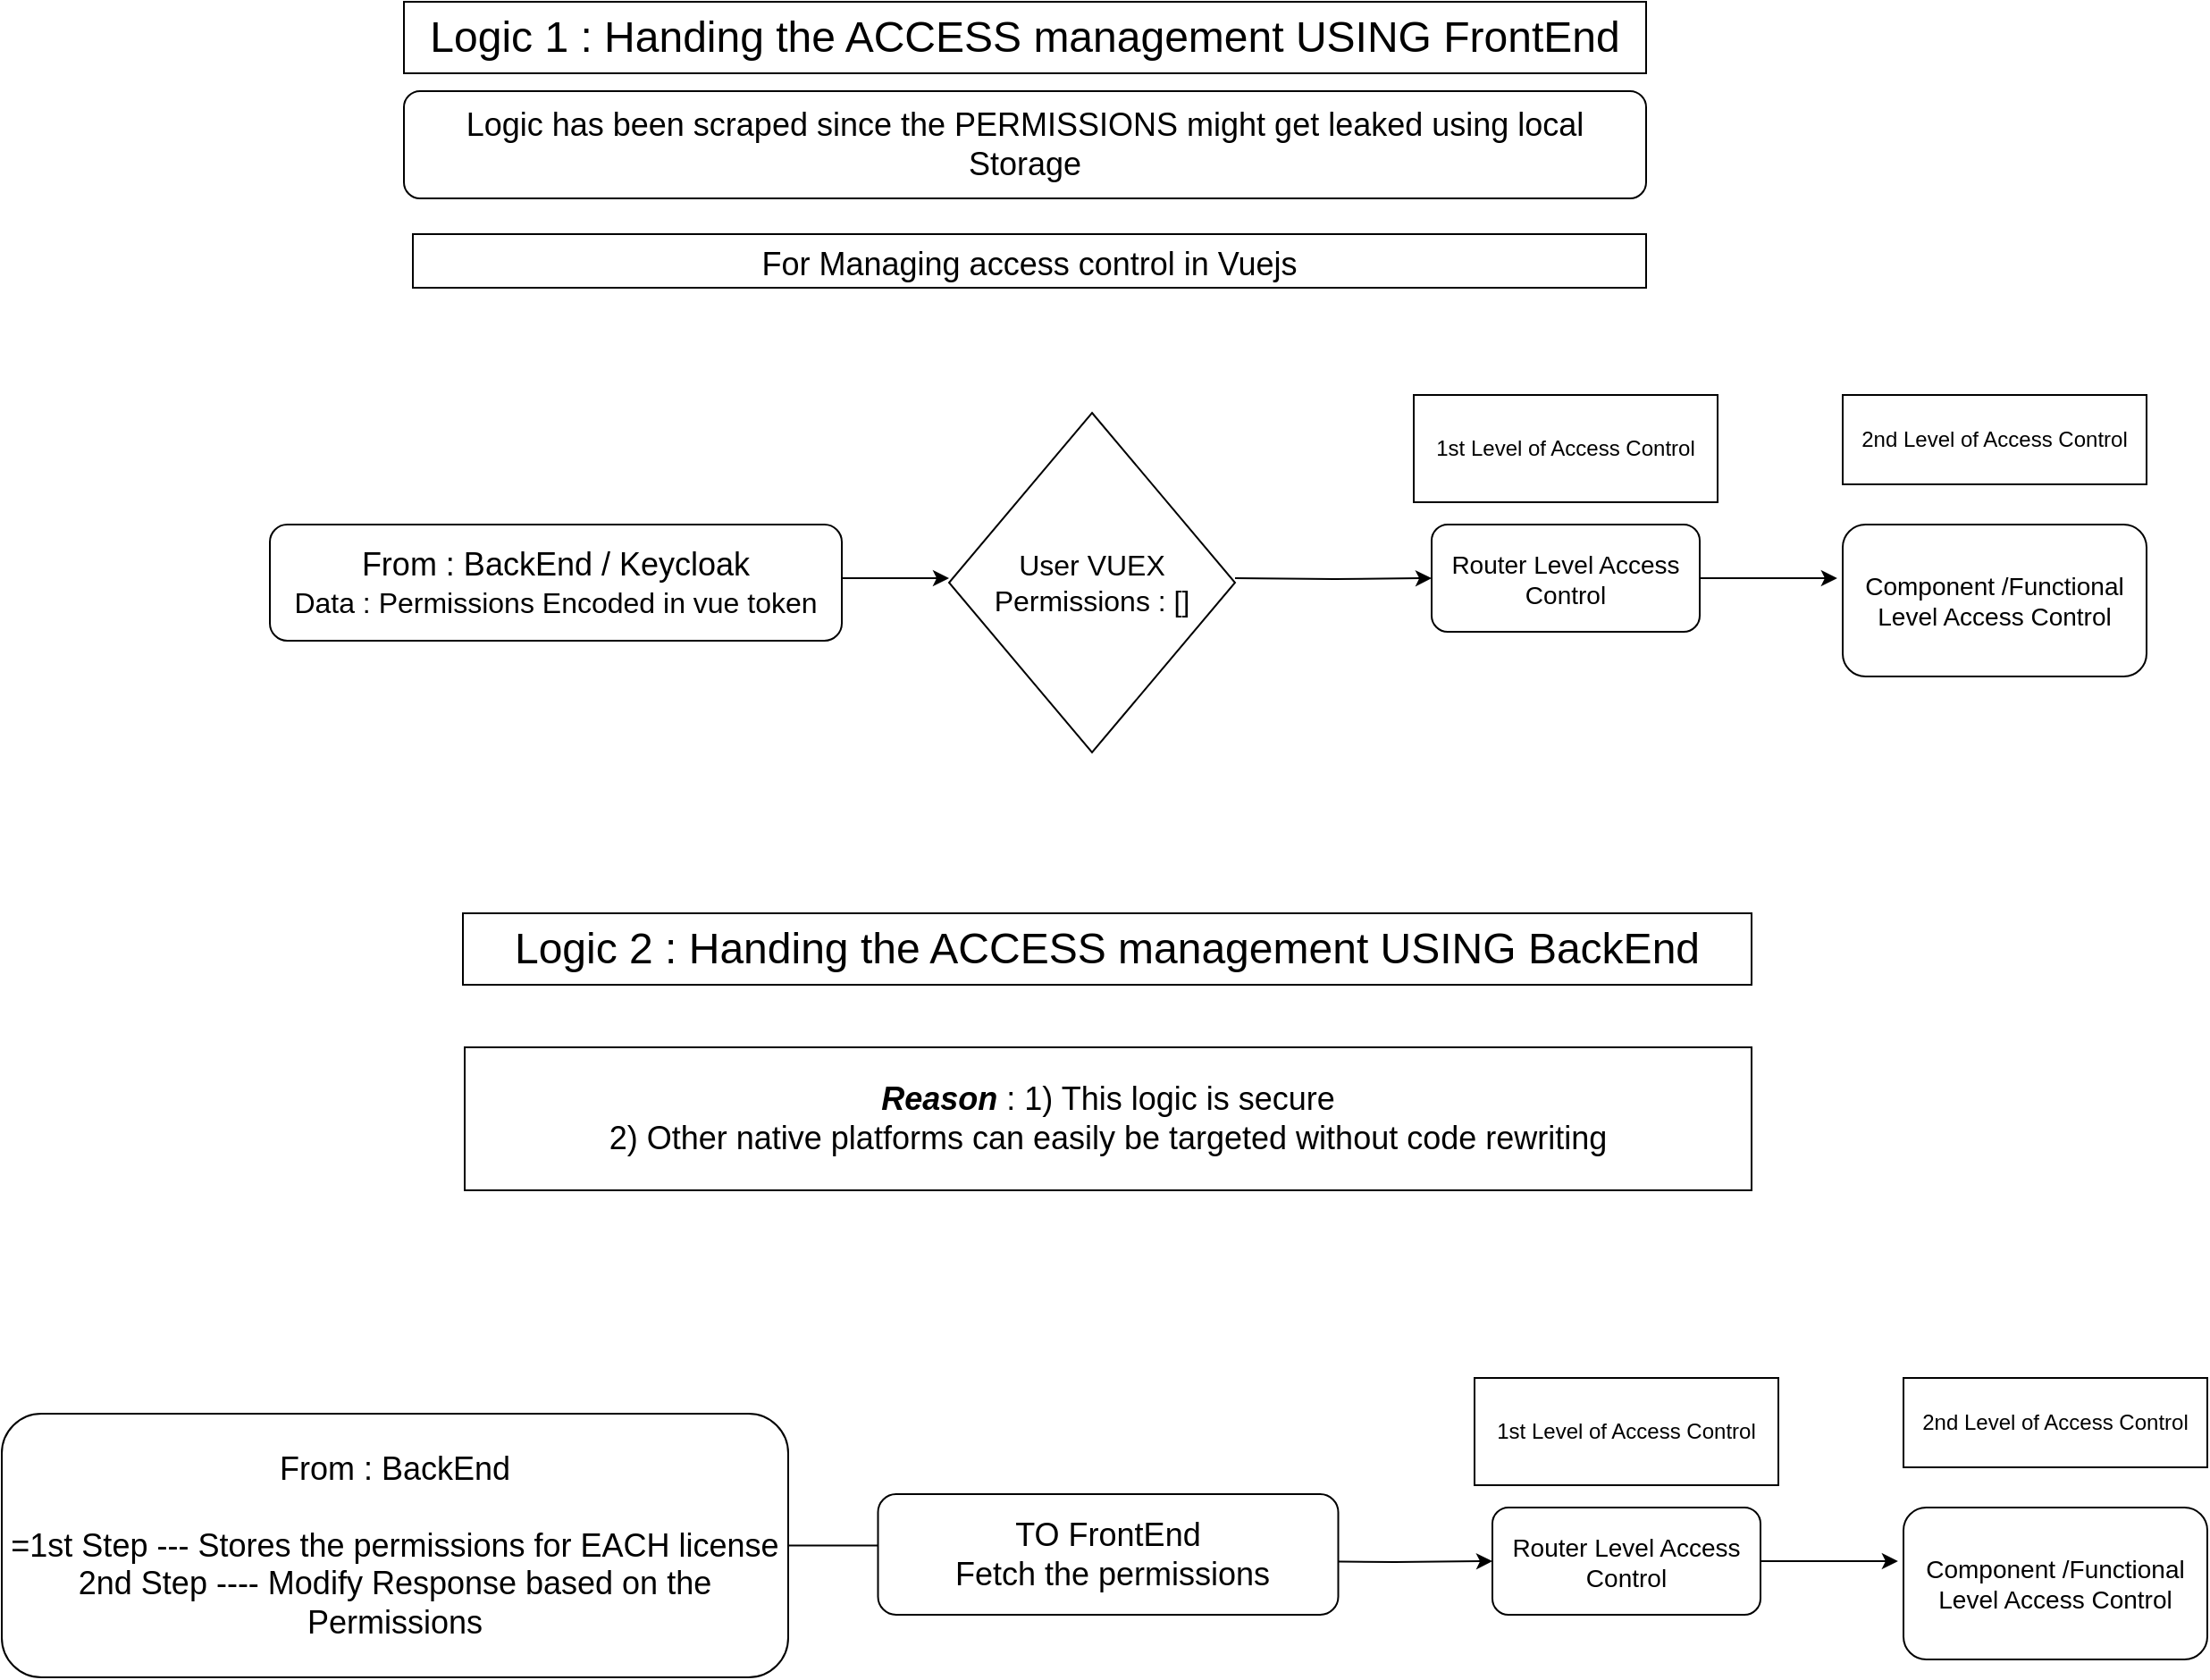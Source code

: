 <mxfile version="14.8.0" type="github" pages="2">
  <diagram id="C5RBs43oDa-KdzZeNtuy" name="Page-1">
    <mxGraphModel dx="2235" dy="806" grid="1" gridSize="10" guides="1" tooltips="1" connect="1" arrows="1" fold="1" page="1" pageScale="1" pageWidth="827" pageHeight="1169" math="0" shadow="0">
      <root>
        <mxCell id="WIyWlLk6GJQsqaUBKTNV-0" />
        <mxCell id="WIyWlLk6GJQsqaUBKTNV-1" parent="WIyWlLk6GJQsqaUBKTNV-0" />
        <mxCell id="IRIdJR8dMExV3zNaQ7-A-1" value="&lt;font style=&quot;font-size: 14px&quot;&gt;Component /Functional Level Access Control &lt;br&gt;&lt;/font&gt;" style="rounded=1;whiteSpace=wrap;html=1;" vertex="1" parent="WIyWlLk6GJQsqaUBKTNV-1">
          <mxGeometry x="210" y="292.5" width="170" height="85" as="geometry" />
        </mxCell>
        <mxCell id="yZtk5NLVc4AZtp5_VuZM-9" style="edgeStyle=orthogonalEdgeStyle;rounded=0;orthogonalLoop=1;jettySize=auto;html=1;exitX=1;exitY=0.5;exitDx=0;exitDy=0;entryX=-0.018;entryY=0.353;entryDx=0;entryDy=0;entryPerimeter=0;" edge="1" parent="WIyWlLk6GJQsqaUBKTNV-1" source="IRIdJR8dMExV3zNaQ7-A-2" target="IRIdJR8dMExV3zNaQ7-A-1">
          <mxGeometry relative="1" as="geometry" />
        </mxCell>
        <mxCell id="IRIdJR8dMExV3zNaQ7-A-2" value="&lt;font style=&quot;font-size: 14px&quot;&gt;Router Level Access Control &lt;br&gt;&lt;/font&gt;" style="rounded=1;whiteSpace=wrap;html=1;" vertex="1" parent="WIyWlLk6GJQsqaUBKTNV-1">
          <mxGeometry x="-20" y="292.5" width="150" height="60" as="geometry" />
        </mxCell>
        <mxCell id="yZtk5NLVc4AZtp5_VuZM-7" style="edgeStyle=orthogonalEdgeStyle;rounded=0;orthogonalLoop=1;jettySize=auto;html=1;entryX=0;entryY=0.5;entryDx=0;entryDy=0;" edge="1" parent="WIyWlLk6GJQsqaUBKTNV-1">
          <mxGeometry relative="1" as="geometry">
            <mxPoint x="-350" y="322.5" as="sourcePoint" />
            <mxPoint x="-290" y="322.5" as="targetPoint" />
          </mxGeometry>
        </mxCell>
        <mxCell id="IRIdJR8dMExV3zNaQ7-A-3" value="&lt;div&gt;&lt;font style=&quot;font-size: 18px&quot;&gt;From : BackEnd / Keycloak&lt;br&gt;&lt;/font&gt;&lt;/div&gt;&lt;div&gt;&lt;font size=&quot;3&quot;&gt;Data : Permissions Encoded in vue token &lt;br&gt;&lt;/font&gt;&lt;/div&gt;" style="rounded=1;whiteSpace=wrap;html=1;" vertex="1" parent="WIyWlLk6GJQsqaUBKTNV-1">
          <mxGeometry x="-670" y="292.5" width="320" height="65" as="geometry" />
        </mxCell>
        <mxCell id="yZtk5NLVc4AZtp5_VuZM-8" style="edgeStyle=orthogonalEdgeStyle;rounded=0;orthogonalLoop=1;jettySize=auto;html=1;entryX=0;entryY=0.5;entryDx=0;entryDy=0;" edge="1" parent="WIyWlLk6GJQsqaUBKTNV-1" target="IRIdJR8dMExV3zNaQ7-A-2">
          <mxGeometry relative="1" as="geometry">
            <mxPoint x="-130" y="322.5" as="sourcePoint" />
          </mxGeometry>
        </mxCell>
        <mxCell id="yZtk5NLVc4AZtp5_VuZM-1" value="&lt;div&gt;&lt;font size=&quot;3&quot;&gt;User VUEX&lt;br&gt;&lt;/font&gt;&lt;/div&gt;&lt;div&gt;&lt;font size=&quot;3&quot;&gt;Permissions : [] &lt;/font&gt;&lt;/div&gt;" style="rhombus;whiteSpace=wrap;html=1;" vertex="1" parent="WIyWlLk6GJQsqaUBKTNV-1">
          <mxGeometry x="-290" y="230" width="160" height="190" as="geometry" />
        </mxCell>
        <mxCell id="yZtk5NLVc4AZtp5_VuZM-4" value="&lt;font style=&quot;font-size: 24px&quot;&gt;Logic 1 : Handing the ACCESS management USING FrontEnd &lt;/font&gt;" style="rounded=0;whiteSpace=wrap;html=1;" vertex="1" parent="WIyWlLk6GJQsqaUBKTNV-1">
          <mxGeometry x="-595" width="695" height="40" as="geometry" />
        </mxCell>
        <mxCell id="yZtk5NLVc4AZtp5_VuZM-5" value="1st Level of Access Control" style="rounded=0;whiteSpace=wrap;html=1;" vertex="1" parent="WIyWlLk6GJQsqaUBKTNV-1">
          <mxGeometry x="-30" y="220" width="170" height="60" as="geometry" />
        </mxCell>
        <mxCell id="yZtk5NLVc4AZtp5_VuZM-6" value="2nd Level of Access Control" style="rounded=0;whiteSpace=wrap;html=1;" vertex="1" parent="WIyWlLk6GJQsqaUBKTNV-1">
          <mxGeometry x="210" y="220" width="170" height="50" as="geometry" />
        </mxCell>
        <mxCell id="yZtk5NLVc4AZtp5_VuZM-10" value="&lt;font style=&quot;font-size: 18px&quot;&gt;Logic has been scraped since the PERMISSIONS might get leaked using local Storage &lt;/font&gt;" style="rounded=1;whiteSpace=wrap;html=1;" vertex="1" parent="WIyWlLk6GJQsqaUBKTNV-1">
          <mxGeometry x="-595" y="50" width="695" height="60" as="geometry" />
        </mxCell>
        <mxCell id="yZtk5NLVc4AZtp5_VuZM-11" value="&lt;font style=&quot;font-size: 24px&quot;&gt;&lt;font style=&quot;font-size: 18px&quot;&gt;For Managing access control in Vuejs&lt;/font&gt; &lt;br&gt;&lt;/font&gt;" style="rounded=0;whiteSpace=wrap;html=1;" vertex="1" parent="WIyWlLk6GJQsqaUBKTNV-1">
          <mxGeometry x="-590" y="130" width="690" height="30" as="geometry" />
        </mxCell>
        <mxCell id="yZtk5NLVc4AZtp5_VuZM-14" value="&lt;font style=&quot;font-size: 14px&quot;&gt;Component /Functional Level Access Control &lt;br&gt;&lt;/font&gt;" style="rounded=1;whiteSpace=wrap;html=1;" vertex="1" parent="WIyWlLk6GJQsqaUBKTNV-1">
          <mxGeometry x="244" y="842.5" width="170" height="85" as="geometry" />
        </mxCell>
        <mxCell id="yZtk5NLVc4AZtp5_VuZM-15" style="edgeStyle=orthogonalEdgeStyle;rounded=0;orthogonalLoop=1;jettySize=auto;html=1;exitX=1;exitY=0.5;exitDx=0;exitDy=0;entryX=-0.018;entryY=0.353;entryDx=0;entryDy=0;entryPerimeter=0;" edge="1" parent="WIyWlLk6GJQsqaUBKTNV-1" source="yZtk5NLVc4AZtp5_VuZM-16" target="yZtk5NLVc4AZtp5_VuZM-14">
          <mxGeometry relative="1" as="geometry" />
        </mxCell>
        <mxCell id="yZtk5NLVc4AZtp5_VuZM-16" value="&lt;font style=&quot;font-size: 14px&quot;&gt;Router Level Access Control &lt;br&gt;&lt;/font&gt;" style="rounded=1;whiteSpace=wrap;html=1;" vertex="1" parent="WIyWlLk6GJQsqaUBKTNV-1">
          <mxGeometry x="14" y="842.5" width="150" height="60" as="geometry" />
        </mxCell>
        <mxCell id="yZtk5NLVc4AZtp5_VuZM-18" style="edgeStyle=orthogonalEdgeStyle;rounded=0;orthogonalLoop=1;jettySize=auto;html=1;entryX=0;entryY=0.5;entryDx=0;entryDy=0;" edge="1" parent="WIyWlLk6GJQsqaUBKTNV-1" target="yZtk5NLVc4AZtp5_VuZM-16">
          <mxGeometry relative="1" as="geometry">
            <mxPoint x="-96" y="872.5" as="sourcePoint" />
          </mxGeometry>
        </mxCell>
        <mxCell id="yZtk5NLVc4AZtp5_VuZM-20" value="&lt;font style=&quot;font-size: 24px&quot;&gt;Logic 2 : Handing the ACCESS management USING BackEnd &lt;/font&gt;" style="rounded=0;whiteSpace=wrap;html=1;" vertex="1" parent="WIyWlLk6GJQsqaUBKTNV-1">
          <mxGeometry x="-562" y="510" width="721" height="40" as="geometry" />
        </mxCell>
        <mxCell id="yZtk5NLVc4AZtp5_VuZM-21" value="1st Level of Access Control" style="rounded=0;whiteSpace=wrap;html=1;" vertex="1" parent="WIyWlLk6GJQsqaUBKTNV-1">
          <mxGeometry x="4" y="770" width="170" height="60" as="geometry" />
        </mxCell>
        <mxCell id="yZtk5NLVc4AZtp5_VuZM-22" value="2nd Level of Access Control" style="rounded=0;whiteSpace=wrap;html=1;" vertex="1" parent="WIyWlLk6GJQsqaUBKTNV-1">
          <mxGeometry x="244" y="770" width="170" height="50" as="geometry" />
        </mxCell>
        <mxCell id="yZtk5NLVc4AZtp5_VuZM-24" value="&lt;div&gt;&lt;font style=&quot;font-size: 18px&quot;&gt;&lt;i&gt;&lt;b&gt;Reason &lt;/b&gt;&lt;/i&gt;: 1) This logic is secure &lt;br&gt;&lt;/font&gt;&lt;/div&gt;&lt;div&gt;&lt;font style=&quot;font-size: 18px&quot;&gt;2) Other native platforms can easily be targeted without code rewriting&lt;/font&gt;&lt;/div&gt;" style="rounded=0;whiteSpace=wrap;html=1;" vertex="1" parent="WIyWlLk6GJQsqaUBKTNV-1">
          <mxGeometry x="-561" y="585" width="720" height="80" as="geometry" />
        </mxCell>
        <mxCell id="yZtk5NLVc4AZtp5_VuZM-27" style="edgeStyle=orthogonalEdgeStyle;rounded=0;orthogonalLoop=1;jettySize=auto;html=1;entryX=0.116;entryY=0.426;entryDx=0;entryDy=0;entryPerimeter=0;" edge="1" parent="WIyWlLk6GJQsqaUBKTNV-1" source="yZtk5NLVc4AZtp5_VuZM-25" target="yZtk5NLVc4AZtp5_VuZM-26">
          <mxGeometry relative="1" as="geometry" />
        </mxCell>
        <mxCell id="yZtk5NLVc4AZtp5_VuZM-25" value="&lt;div&gt;&lt;font style=&quot;font-size: 18px&quot;&gt;From : BackEnd&lt;/font&gt;&lt;/div&gt;&lt;div&gt;&lt;font style=&quot;font-size: 18px&quot;&gt;&lt;br&gt;&lt;/font&gt;&lt;/div&gt;&lt;div&gt;&lt;font style=&quot;font-size: 18px&quot;&gt;=1st Step --- Stores the permissions for EACH license&lt;/font&gt;&lt;/div&gt;&lt;div&gt;&lt;font style=&quot;font-size: 18px&quot;&gt;2nd Step ---- Modify Response based on the Permissions&lt;br&gt;&lt;/font&gt;&lt;/div&gt;" style="rounded=1;whiteSpace=wrap;html=1;" vertex="1" parent="WIyWlLk6GJQsqaUBKTNV-1">
          <mxGeometry x="-820" y="790" width="440" height="147.5" as="geometry" />
        </mxCell>
        <mxCell id="yZtk5NLVc4AZtp5_VuZM-26" value="&lt;div&gt;&lt;font style=&quot;font-size: 18px&quot;&gt;TO FrontEnd&lt;/font&gt;&lt;/div&gt;&lt;div&gt;&lt;font style=&quot;font-size: 18px&quot;&gt;&amp;nbsp;Fetch the permissions &lt;/font&gt;&lt;br&gt;&lt;/div&gt;" style="rounded=1;whiteSpace=wrap;html=1;" vertex="1" parent="WIyWlLk6GJQsqaUBKTNV-1">
          <mxGeometry x="-329.75" y="835" width="257.5" height="67.5" as="geometry" />
        </mxCell>
      </root>
    </mxGraphModel>
  </diagram>
  <diagram id="NHEZYNE7Am43ReLBD22P" name="Page-2">
    <mxGraphModel dx="1197" dy="685" grid="1" gridSize="10" guides="1" tooltips="1" connect="1" arrows="1" fold="1" page="1" pageScale="1" pageWidth="850" pageHeight="1100" math="0" shadow="0">
      <root>
        <mxCell id="5r-3A6N-YBD38yDBaiS--0" />
        <mxCell id="5r-3A6N-YBD38yDBaiS--1" parent="5r-3A6N-YBD38yDBaiS--0" />
      </root>
    </mxGraphModel>
  </diagram>
</mxfile>
